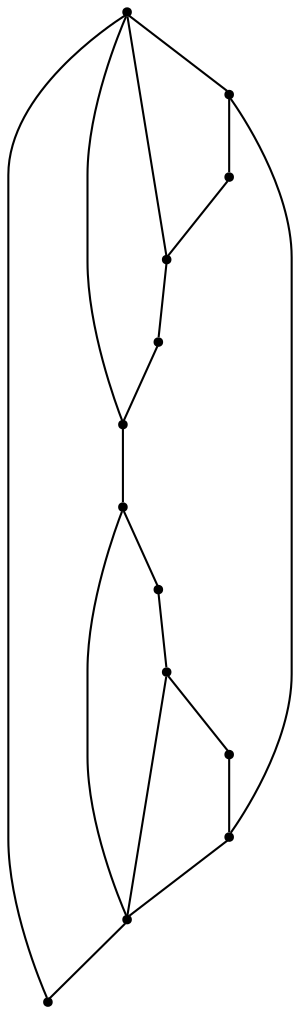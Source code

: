 graph {
  node [shape=point,comment="{\"directed\":false,\"doi\":\"10.1007/978-3-540-77537-9_28\",\"figure\":\"3 (1)\"}"]

  v0 [pos="1109.762741816321,805.376071535124"]
  v1 [pos="1109.762741816321,687.2080915491067"]
  v2 [pos="1109.762741816321,982.6905616973664"]
  v3 [pos="1109.762741816321,1100.8584780819767"]
  v4 [pos="991.5498571085375,687.2080915491067"]
  v5 [pos="991.5498571085375,982.6905616973664"]
  v6 [pos="991.5498571085375,805.376071535124"]
  v7 [pos="991.5498571085375,1100.858478081977"]
  v8 [pos="991.5498571085375,894.0332530148381"]
  v9 [pos="873.3369564943534,687.2080915491067"]
  v10 [pos="873.3369564943534,982.6905616973665"]
  v11 [pos="873.3369564943534,805.376071535124"]
  v12 [pos="873.3369564943534,1100.858478081977"]

  v0 -- v1 [id="-1",pos="1109.762741816321,805.376071535124 1109.762741816321,687.2080915491067 1109.762741816321,687.2080915491067 1109.762741816321,687.2080915491067"]
  v2 -- v0 [id="-2",pos="1109.762741816321,982.6905616973664 1109.762741816321,805.376071535124 1109.762741816321,805.376071535124 1109.762741816321,805.376071535124"]
  v3 -- v2 [id="-3",pos="1109.762741816321,1100.8584780819767 1109.762741816321,982.6905616973664 1109.762741816321,982.6905616973664 1109.762741816321,982.6905616973664"]
  v10 -- v12 [id="-4",pos="873.3369564943534,982.6905616973665 873.3369564943534,1100.858478081977 873.3369564943534,1100.858478081977 873.3369564943534,1100.858478081977"]
  v10 -- v11 [id="-5",pos="873.3369564943534,982.6905616973665 873.3369564943534,805.376071535124 873.3369564943534,805.376071535124 873.3369564943534,805.376071535124"]
  v9 -- v11 [id="-6",pos="873.3369564943534,687.2080915491067 873.3369564943534,805.376071535124 873.3369564943534,805.376071535124 873.3369564943534,805.376071535124"]
  v1 -- v4 [id="-7",pos="1109.762741816321,687.2080915491067 991.5498571085375,687.2080915491067 991.5498571085375,687.2080915491067 991.5498571085375,687.2080915491067"]
  v12 -- v7 [id="-8",pos="873.3369564943534,1100.858478081977 991.5498571085375,1100.858478081977 991.5498571085375,1100.858478081977 991.5498571085375,1100.858478081977"]
  v2 -- v5 [id="-9",pos="1109.762741816321,982.6905616973664 991.5498571085375,982.6905616973664 991.5498571085375,982.6905616973664 991.5498571085375,982.6905616973664"]
  v11 -- v6 [id="-10",pos="873.3369564943534,805.376071535124 991.5498571085375,805.376071535124 991.5498571085375,805.376071535124 991.5498571085375,805.376071535124"]
  v5 -- v10 [id="-11",pos="991.5498571085375,982.6905616973664 873.3369564943534,982.6905616973665 873.3369564943534,982.6905616973665 873.3369564943534,982.6905616973665"]
  v6 -- v0 [id="-12",pos="991.5498571085375,805.376071535124 1109.762741816321,805.376071535124 1109.762741816321,805.376071535124 1109.762741816321,805.376071535124"]
  v4 -- v9 [id="-13",pos="991.5498571085375,687.2080915491067 873.3369564943534,687.2080915491067 873.3369564943534,687.2080915491067 873.3369564943534,687.2080915491067"]
  v7 -- v3 [id="-14",pos="991.5498571085375,1100.858478081977 1109.762741816321,1100.8584780819767 1109.762741816321,1100.8584780819767 1109.762741816321,1100.8584780819767"]
  v7 -- v5 [id="-15",pos="991.5498571085375,1100.858478081977 991.5498571085375,982.6905616973664 991.5498571085375,982.6905616973664 991.5498571085375,982.6905616973664"]
  v5 -- v8 [id="-16",pos="991.5498571085375,982.6905616973664 991.5498571085375,894.0332530148381 991.5498571085375,894.0332530148381 991.5498571085375,894.0332530148381"]
  v6 -- v8 [id="-17",pos="991.5498571085375,805.376071535124 991.5498571085375,894.0332530148381 991.5498571085375,894.0332530148381 991.5498571085375,894.0332530148381"]
  v6 -- v4 [id="-18",pos="991.5498571085375,805.376071535124 991.5498571085375,687.2080915491067 991.5498571085375,687.2080915491067 991.5498571085375,687.2080915491067"]
}